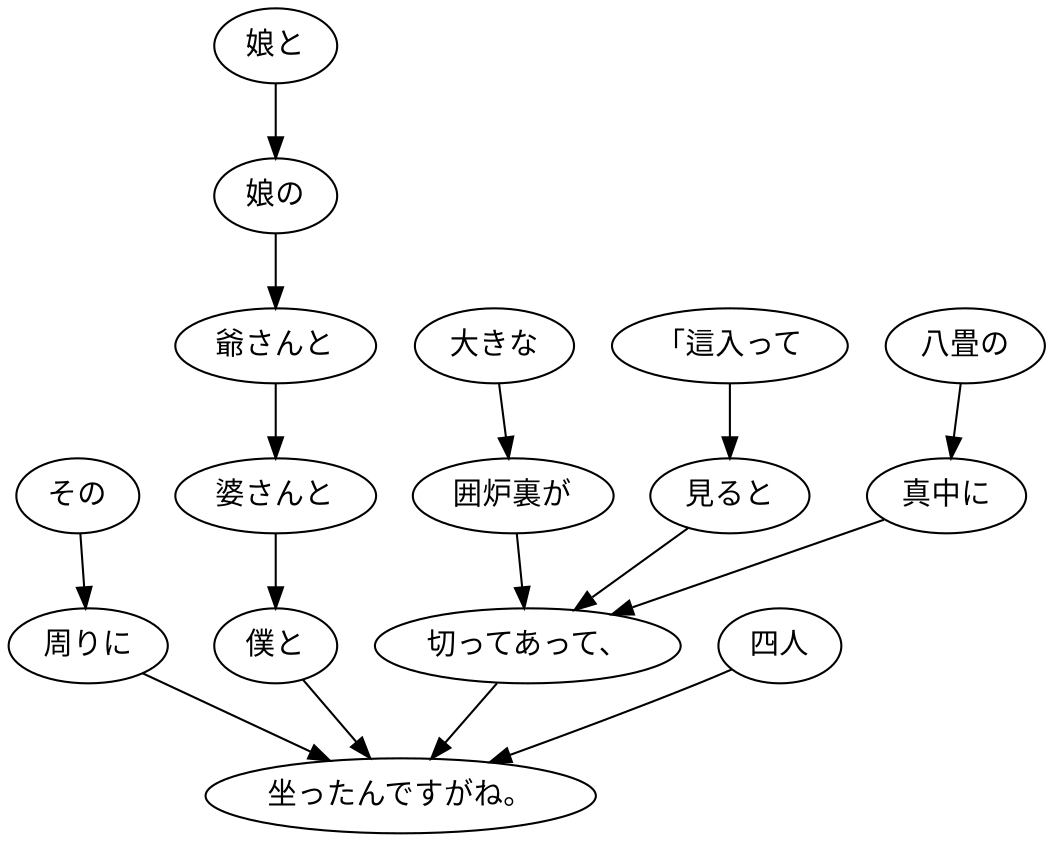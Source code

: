 digraph graph3600 {
	node0 [label="「這入って"];
	node1 [label="見ると"];
	node2 [label="八畳の"];
	node3 [label="真中に"];
	node4 [label="大きな"];
	node5 [label="囲炉裏が"];
	node6 [label="切ってあって、"];
	node7 [label="その"];
	node8 [label="周りに"];
	node9 [label="娘と"];
	node10 [label="娘の"];
	node11 [label="爺さんと"];
	node12 [label="婆さんと"];
	node13 [label="僕と"];
	node14 [label="四人"];
	node15 [label="坐ったんですがね。"];
	node0 -> node1;
	node1 -> node6;
	node2 -> node3;
	node3 -> node6;
	node4 -> node5;
	node5 -> node6;
	node6 -> node15;
	node7 -> node8;
	node8 -> node15;
	node9 -> node10;
	node10 -> node11;
	node11 -> node12;
	node12 -> node13;
	node13 -> node15;
	node14 -> node15;
}
